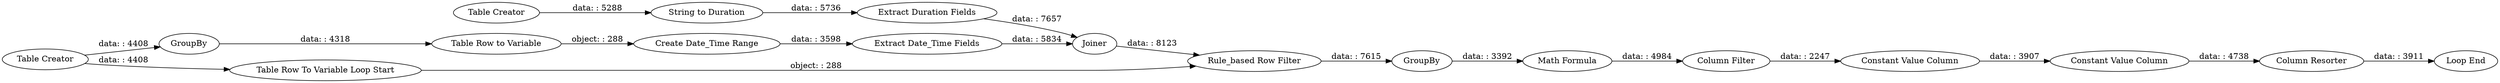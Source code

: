 digraph {
	"-442792980257411315_83" [label="Table Creator"]
	"-442792980257411315_76" [label="Constant Value Column"]
	"-442792980257411315_74" [label="Rule_based Row Filter"]
	"-442792980257411315_87" [label="Extract Duration Fields"]
	"-442792980257411315_80" [label="Table Creator"]
	"-442792980257411315_77" [label="Constant Value Column"]
	"-442792980257411315_89" [label="Column Filter"]
	"-442792980257411315_66" [label=GroupBy]
	"-442792980257411315_88" [label="Math Formula"]
	"-442792980257411315_78" [label="Loop End"]
	"-442792980257411315_90" [label="Column Resorter"]
	"-442792980257411315_69" [label="Extract Date_Time Fields"]
	"-442792980257411315_82" [label="Table Row to Variable"]
	"-442792980257411315_81" [label="Table Row To Variable Loop Start"]
	"-442792980257411315_86" [label=Joiner]
	"-442792980257411315_84" [label="String to Duration"]
	"-442792980257411315_75" [label=GroupBy]
	"-442792980257411315_68" [label="Create Date_Time Range"]
	"-442792980257411315_76" -> "-442792980257411315_77" [label="data: : 3907"]
	"-442792980257411315_66" -> "-442792980257411315_82" [label="data: : 4318"]
	"-442792980257411315_69" -> "-442792980257411315_86" [label="data: : 5834"]
	"-442792980257411315_80" -> "-442792980257411315_66" [label="data: : 4408"]
	"-442792980257411315_74" -> "-442792980257411315_75" [label="data: : 7615"]
	"-442792980257411315_82" -> "-442792980257411315_68" [label="object: : 288"]
	"-442792980257411315_77" -> "-442792980257411315_90" [label="data: : 4738"]
	"-442792980257411315_87" -> "-442792980257411315_86" [label="data: : 7657"]
	"-442792980257411315_83" -> "-442792980257411315_84" [label="data: : 5288"]
	"-442792980257411315_68" -> "-442792980257411315_69" [label="data: : 3598"]
	"-442792980257411315_86" -> "-442792980257411315_74" [label="data: : 8123"]
	"-442792980257411315_89" -> "-442792980257411315_76" [label="data: : 2247"]
	"-442792980257411315_90" -> "-442792980257411315_78" [label="data: : 3911"]
	"-442792980257411315_84" -> "-442792980257411315_87" [label="data: : 5736"]
	"-442792980257411315_80" -> "-442792980257411315_81" [label="data: : 4408"]
	"-442792980257411315_75" -> "-442792980257411315_88" [label="data: : 3392"]
	"-442792980257411315_88" -> "-442792980257411315_89" [label="data: : 4984"]
	"-442792980257411315_81" -> "-442792980257411315_74" [label="object: : 288"]
	rankdir=LR
}
